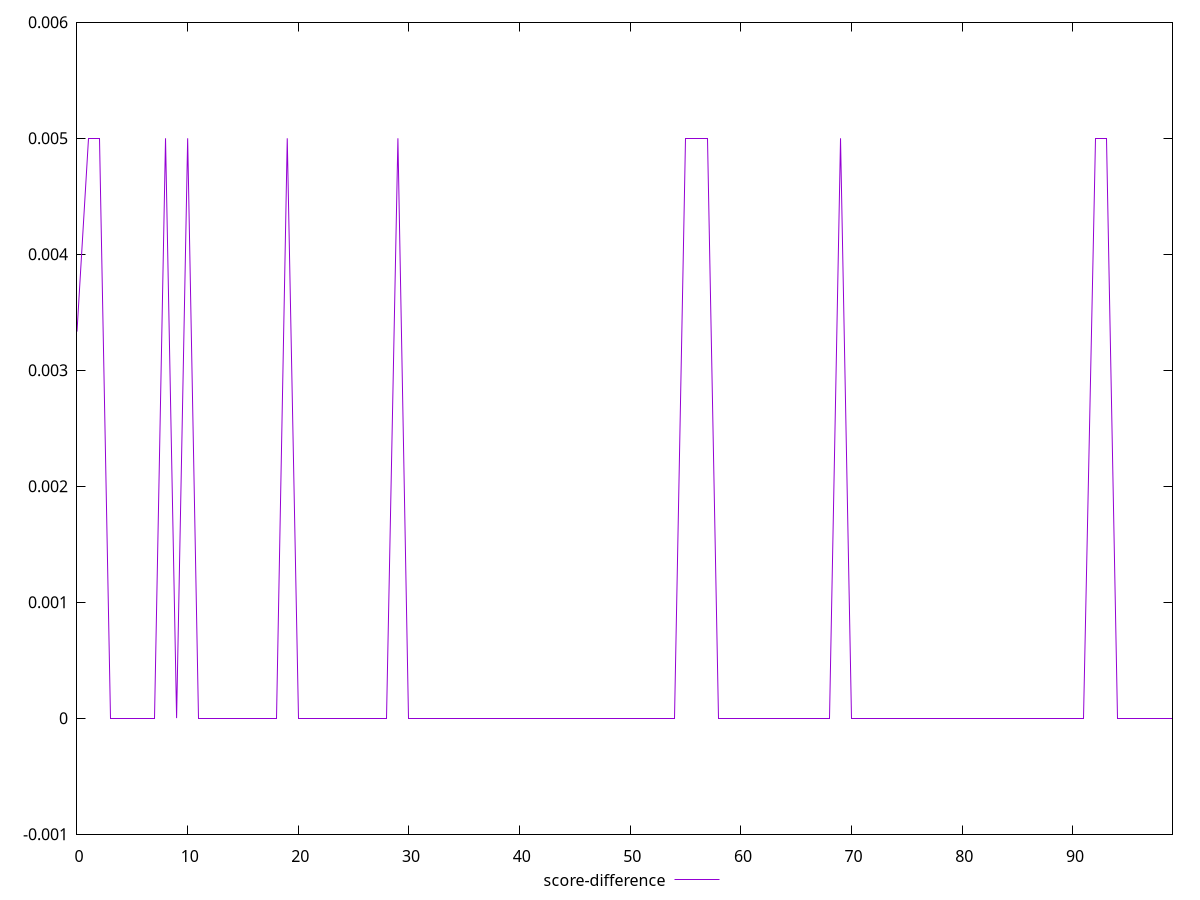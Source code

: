 reset

$scoreDifference <<EOF
0 0.0033333333333334103
1 0.0050000000000000044
2 0.0050000000000000044
3 0
4 0
5 0
6 0
7 0
8 0.0050000000000000044
9 0
10 0.0050000000000000044
11 0
12 0
13 0
14 0
15 0
16 0
17 0
18 0
19 0.0050000000000000044
20 0
21 0
22 0
23 0
24 0
25 0
26 0
27 0
28 0
29 0.0050000000000000044
30 0
31 0
32 0
33 0
34 0
35 0
36 0
37 0
38 0
39 0
40 0
41 0
42 0
43 0
44 0
45 0
46 0
47 0
48 0
49 0
50 0
51 0
52 0
53 0
54 0
55 0.0050000000000000044
56 0.0050000000000000044
57 0.0050000000000000044
58 0
59 0
60 0
61 0
62 0
63 0
64 0
65 0
66 0
67 0
68 0
69 0.0050000000000000044
70 0
71 0
72 0
73 0
74 0
75 0
76 0
77 0
78 0
79 0
80 0
81 0
82 0
83 0
84 0
85 0
86 0
87 0
88 0
89 0
90 0
91 0
92 0.0050000000000000044
93 0.0050000000000000044
94 0
95 0
96 0
97 0
98 0
99 0
EOF

set key outside below
set xrange [0:99]
set yrange [-0.001:0.0060000000000000045]
set trange [-0.001:0.0060000000000000045]
set terminal svg size 640, 500 enhanced background rgb 'white'
set output "report_00008_2021-01-22T20:58:29.167/unminified-css/samples/pages+cached/score-difference/values.svg"

plot $scoreDifference title "score-difference" with line

reset
